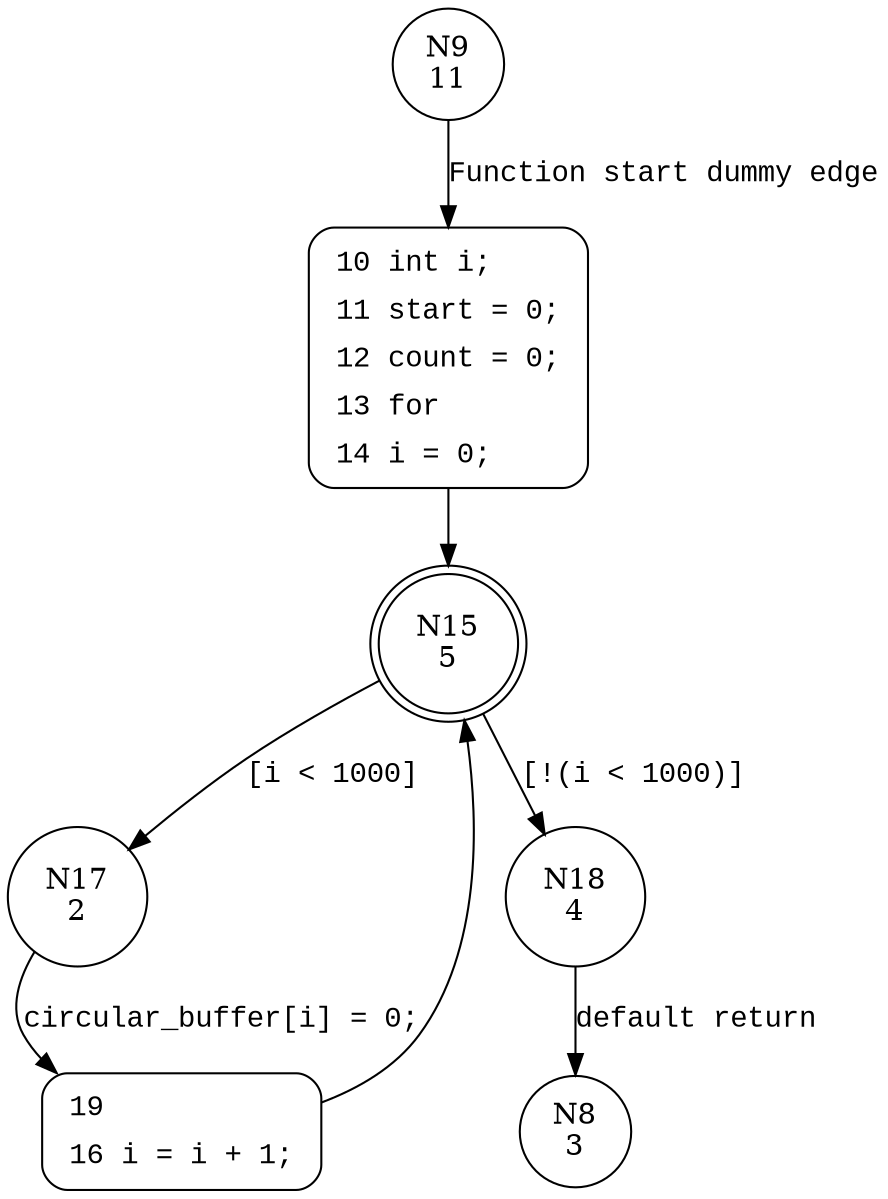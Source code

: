 digraph init {
9 [shape="circle" label="N9\n11"]
10 [shape="circle" label="N10\n10"]
15 [shape="doublecircle" label="N15\n5"]
17 [shape="circle" label="N17\n2"]
18 [shape="circle" label="N18\n4"]
19 [shape="circle" label="N19\n1"]
8 [shape="circle" label="N8\n3"]
10 [style="filled,bold" penwidth="1" fillcolor="white" fontname="Courier New" shape="Mrecord" label=<<table border="0" cellborder="0" cellpadding="3" bgcolor="white"><tr><td align="right">10</td><td align="left">int i;</td></tr><tr><td align="right">11</td><td align="left">start = 0;</td></tr><tr><td align="right">12</td><td align="left">count = 0;</td></tr><tr><td align="right">13</td><td align="left">for</td></tr><tr><td align="right">14</td><td align="left">i = 0;</td></tr></table>>]
10 -> 15[label=""]
19 [style="filled,bold" penwidth="1" fillcolor="white" fontname="Courier New" shape="Mrecord" label=<<table border="0" cellborder="0" cellpadding="3" bgcolor="white"><tr><td align="right">19</td><td align="left"></td></tr><tr><td align="right">16</td><td align="left">i = i + 1;</td></tr></table>>]
19 -> 15[label=""]
9 -> 10 [label="Function start dummy edge" fontname="Courier New"]
15 -> 17 [label="[i < 1000]" fontname="Courier New"]
15 -> 18 [label="[!(i < 1000)]" fontname="Courier New"]
17 -> 19 [label="circular_buffer[i] = 0;" fontname="Courier New"]
18 -> 8 [label="default return" fontname="Courier New"]
}